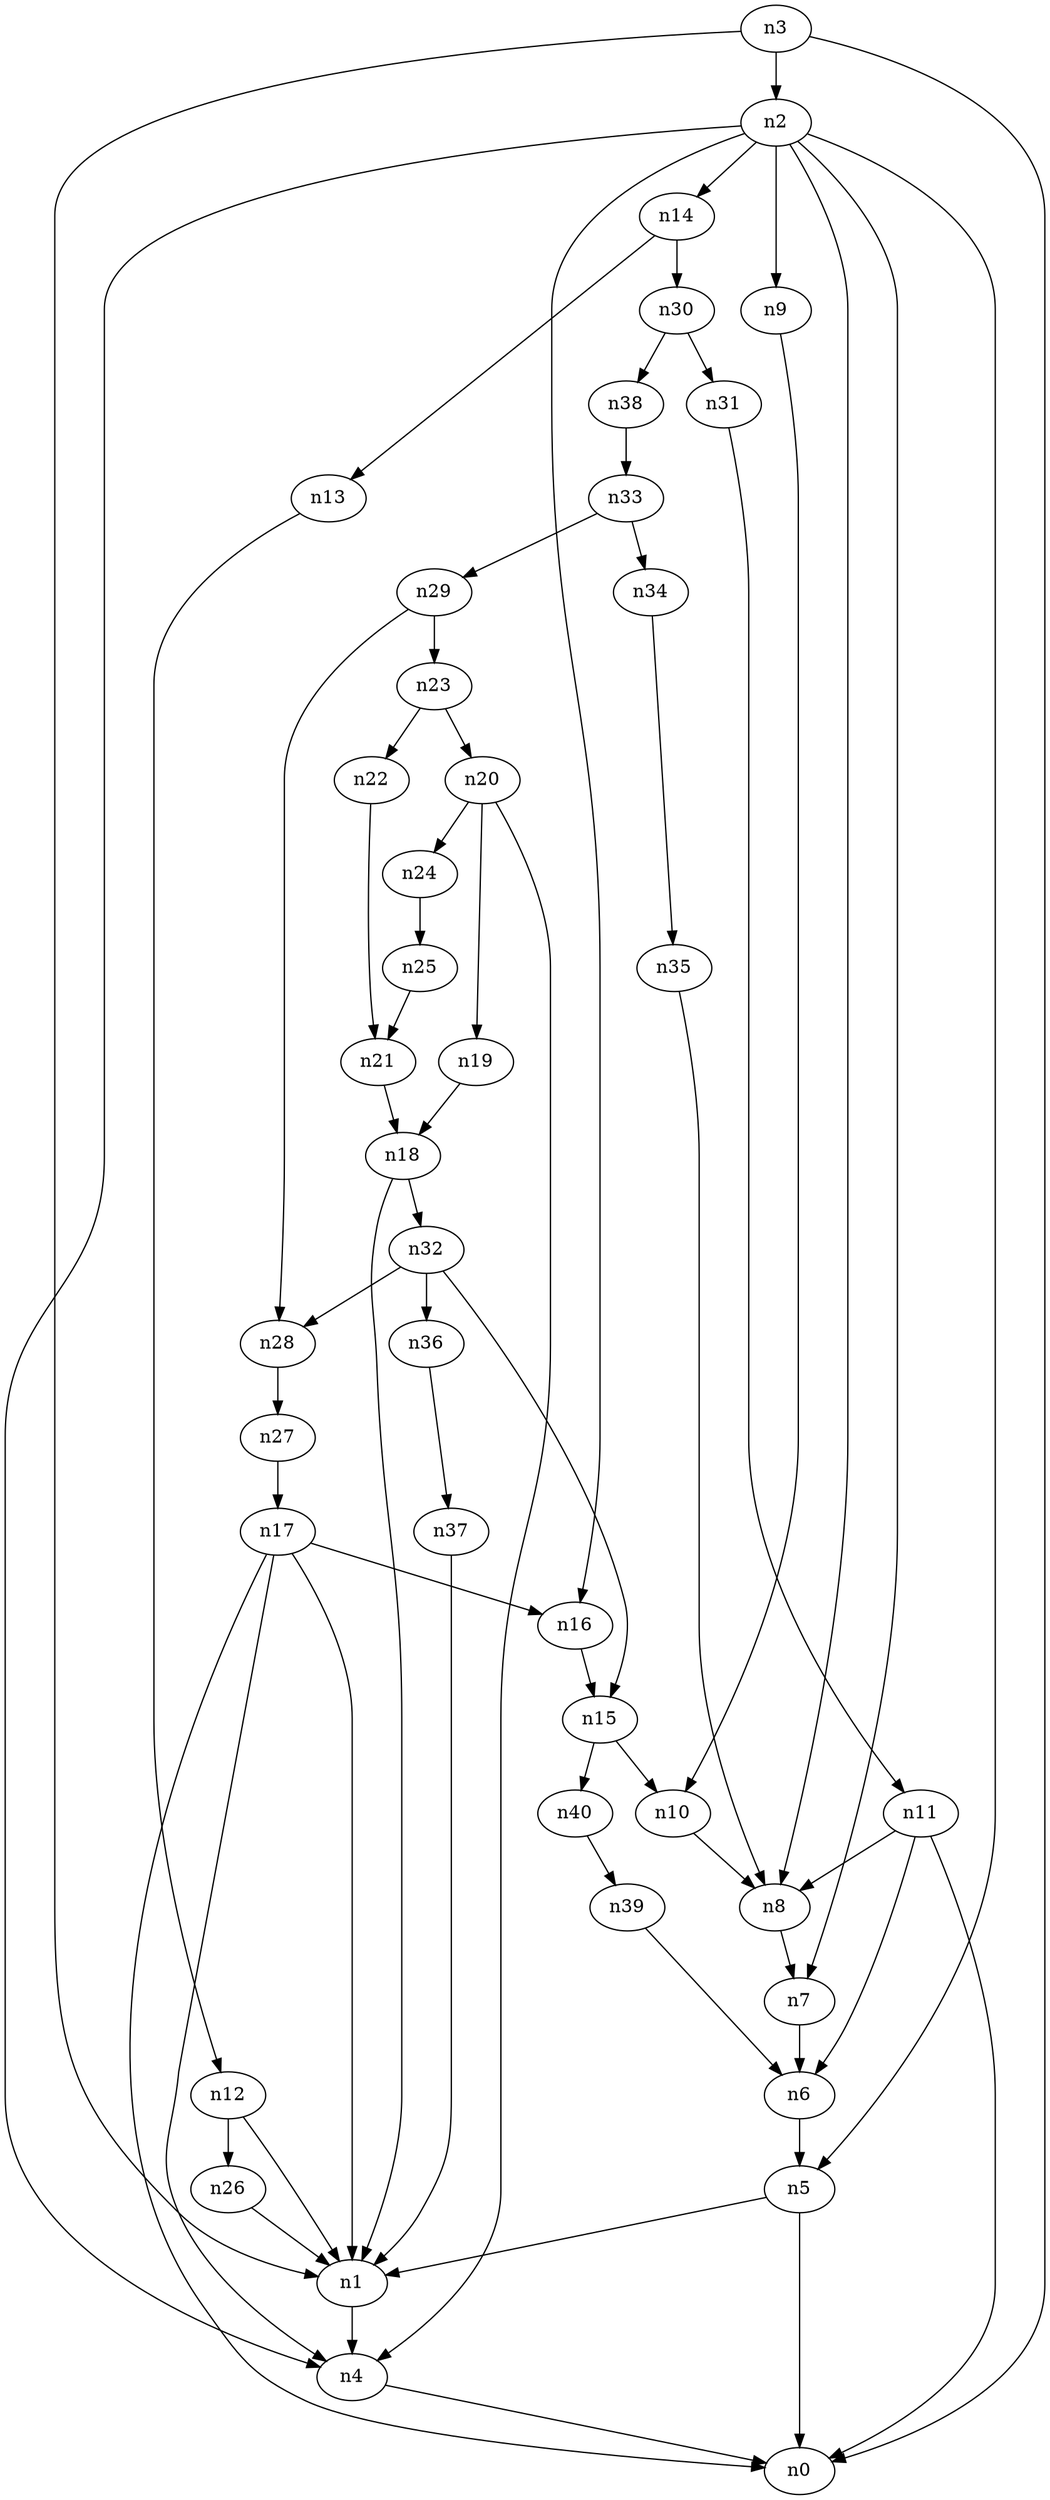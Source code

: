 digraph G {
	n1 -> n4	 [_graphml_id=e4];
	n2 -> n4	 [_graphml_id=e7];
	n2 -> n5	 [_graphml_id=e8];
	n2 -> n7	 [_graphml_id=e18];
	n2 -> n8	 [_graphml_id=e12];
	n2 -> n9	 [_graphml_id=e13];
	n2 -> n14	 [_graphml_id=e22];
	n2 -> n16	 [_graphml_id=e25];
	n3 -> n0	 [_graphml_id=e0];
	n3 -> n1	 [_graphml_id=e3];
	n3 -> n2	 [_graphml_id=e6];
	n4 -> n0	 [_graphml_id=e1];
	n5 -> n0	 [_graphml_id=e2];
	n5 -> n1	 [_graphml_id=e5];
	n6 -> n5	 [_graphml_id=e9];
	n7 -> n6	 [_graphml_id=e10];
	n8 -> n7	 [_graphml_id=e11];
	n9 -> n10	 [_graphml_id=e14];
	n10 -> n8	 [_graphml_id=e15];
	n11 -> n0	 [_graphml_id=e16];
	n11 -> n6	 [_graphml_id=e17];
	n11 -> n8	 [_graphml_id=e42];
	n12 -> n1	 [_graphml_id=e19];
	n12 -> n26	 [_graphml_id=e41];
	n13 -> n12	 [_graphml_id=e20];
	n14 -> n13	 [_graphml_id=e21];
	n14 -> n30	 [_graphml_id=e47];
	n15 -> n10	 [_graphml_id=e23];
	n15 -> n40	 [_graphml_id=e65];
	n16 -> n15	 [_graphml_id=e24];
	n17 -> n0	 [_graphml_id=e28];
	n17 -> n1	 [_graphml_id=e26];
	n17 -> n4	 [_graphml_id=e27];
	n17 -> n16	 [_graphml_id=e52];
	n18 -> n1	 [_graphml_id=e29];
	n18 -> n32	 [_graphml_id=e62];
	n19 -> n18	 [_graphml_id=e30];
	n20 -> n4	 [_graphml_id=e32];
	n20 -> n19	 [_graphml_id=e31];
	n20 -> n24	 [_graphml_id=e37];
	n21 -> n18	 [_graphml_id=e33];
	n22 -> n21	 [_graphml_id=e34];
	n23 -> n20	 [_graphml_id=e36];
	n23 -> n22	 [_graphml_id=e35];
	n24 -> n25	 [_graphml_id=e38];
	n25 -> n21	 [_graphml_id=e39];
	n26 -> n1	 [_graphml_id=e40];
	n27 -> n17	 [_graphml_id=e43];
	n28 -> n27	 [_graphml_id=e44];
	n29 -> n23	 [_graphml_id=e46];
	n29 -> n28	 [_graphml_id=e45];
	n30 -> n31	 [_graphml_id=e48];
	n30 -> n38	 [_graphml_id=e61];
	n31 -> n11	 [_graphml_id=e49];
	n32 -> n15	 [_graphml_id=e50];
	n32 -> n28	 [_graphml_id=e51];
	n32 -> n36	 [_graphml_id=e57];
	n33 -> n29	 [_graphml_id=e53];
	n33 -> n34	 [_graphml_id=e54];
	n34 -> n35	 [_graphml_id=e55];
	n35 -> n8	 [_graphml_id=e56];
	n36 -> n37	 [_graphml_id=e58];
	n37 -> n1	 [_graphml_id=e59];
	n38 -> n33	 [_graphml_id=e60];
	n39 -> n6	 [_graphml_id=e63];
	n40 -> n39	 [_graphml_id=e64];
}
